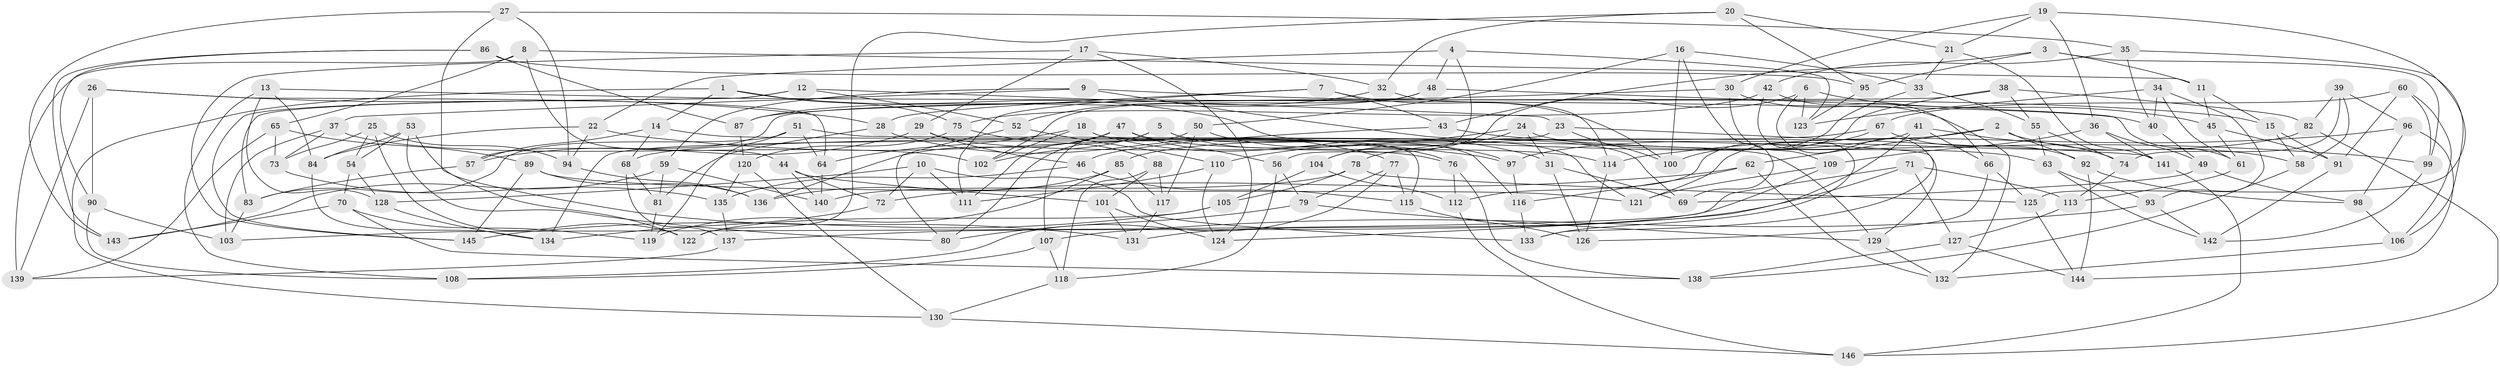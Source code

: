 // Generated by graph-tools (version 1.1) at 2025/56/03/09/25 04:56:48]
// undirected, 146 vertices, 292 edges
graph export_dot {
graph [start="1"]
  node [color=gray90,style=filled];
  1;
  2;
  3;
  4;
  5;
  6;
  7;
  8;
  9;
  10;
  11;
  12;
  13;
  14;
  15;
  16;
  17;
  18;
  19;
  20;
  21;
  22;
  23;
  24;
  25;
  26;
  27;
  28;
  29;
  30;
  31;
  32;
  33;
  34;
  35;
  36;
  37;
  38;
  39;
  40;
  41;
  42;
  43;
  44;
  45;
  46;
  47;
  48;
  49;
  50;
  51;
  52;
  53;
  54;
  55;
  56;
  57;
  58;
  59;
  60;
  61;
  62;
  63;
  64;
  65;
  66;
  67;
  68;
  69;
  70;
  71;
  72;
  73;
  74;
  75;
  76;
  77;
  78;
  79;
  80;
  81;
  82;
  83;
  84;
  85;
  86;
  87;
  88;
  89;
  90;
  91;
  92;
  93;
  94;
  95;
  96;
  97;
  98;
  99;
  100;
  101;
  102;
  103;
  104;
  105;
  106;
  107;
  108;
  109;
  110;
  111;
  112;
  113;
  114;
  115;
  116;
  117;
  118;
  119;
  120;
  121;
  122;
  123;
  124;
  125;
  126;
  127;
  128;
  129;
  130;
  131;
  132;
  133;
  134;
  135;
  136;
  137;
  138;
  139;
  140;
  141;
  142;
  143;
  144;
  145;
  146;
  1 -- 130;
  1 -- 121;
  1 -- 14;
  1 -- 75;
  2 -- 58;
  2 -- 92;
  2 -- 78;
  2 -- 62;
  3 -- 95;
  3 -- 11;
  3 -- 43;
  3 -- 99;
  4 -- 123;
  4 -- 22;
  4 -- 48;
  4 -- 56;
  5 -- 76;
  5 -- 102;
  5 -- 80;
  5 -- 116;
  6 -- 123;
  6 -- 45;
  6 -- 104;
  6 -- 133;
  7 -- 28;
  7 -- 111;
  7 -- 43;
  7 -- 100;
  8 -- 65;
  8 -- 11;
  8 -- 44;
  8 -- 139;
  9 -- 69;
  9 -- 15;
  9 -- 59;
  9 -- 37;
  10 -- 133;
  10 -- 128;
  10 -- 111;
  10 -- 72;
  11 -- 45;
  11 -- 15;
  12 -- 83;
  12 -- 145;
  12 -- 52;
  12 -- 23;
  13 -- 108;
  13 -- 128;
  13 -- 40;
  13 -- 84;
  14 -- 68;
  14 -- 57;
  14 -- 129;
  15 -- 91;
  15 -- 58;
  16 -- 100;
  16 -- 33;
  16 -- 69;
  16 -- 50;
  17 -- 124;
  17 -- 29;
  17 -- 145;
  17 -- 32;
  18 -- 102;
  18 -- 64;
  18 -- 115;
  18 -- 31;
  19 -- 21;
  19 -- 30;
  19 -- 125;
  19 -- 36;
  20 -- 32;
  20 -- 122;
  20 -- 21;
  20 -- 95;
  21 -- 141;
  21 -- 33;
  22 -- 84;
  22 -- 97;
  22 -- 94;
  23 -- 141;
  23 -- 100;
  23 -- 134;
  24 -- 63;
  24 -- 110;
  24 -- 31;
  24 -- 104;
  25 -- 54;
  25 -- 94;
  25 -- 122;
  25 -- 73;
  26 -- 64;
  26 -- 28;
  26 -- 90;
  26 -- 139;
  27 -- 94;
  27 -- 122;
  27 -- 35;
  27 -- 143;
  28 -- 81;
  28 -- 77;
  29 -- 57;
  29 -- 76;
  29 -- 46;
  30 -- 87;
  30 -- 132;
  30 -- 109;
  31 -- 126;
  31 -- 69;
  32 -- 52;
  32 -- 114;
  33 -- 100;
  33 -- 55;
  34 -- 61;
  34 -- 123;
  34 -- 40;
  34 -- 93;
  35 -- 42;
  35 -- 106;
  35 -- 40;
  36 -- 49;
  36 -- 141;
  36 -- 109;
  37 -- 73;
  37 -- 102;
  37 -- 103;
  38 -- 55;
  38 -- 57;
  38 -- 112;
  38 -- 82;
  39 -- 82;
  39 -- 74;
  39 -- 96;
  39 -- 58;
  40 -- 49;
  41 -- 85;
  41 -- 124;
  41 -- 66;
  41 -- 74;
  42 -- 133;
  42 -- 66;
  42 -- 75;
  43 -- 46;
  43 -- 99;
  44 -- 101;
  44 -- 72;
  44 -- 140;
  45 -- 61;
  45 -- 91;
  46 -- 135;
  46 -- 115;
  47 -- 111;
  47 -- 136;
  47 -- 56;
  47 -- 114;
  48 -- 61;
  48 -- 102;
  48 -- 87;
  49 -- 69;
  49 -- 98;
  50 -- 107;
  50 -- 97;
  50 -- 117;
  51 -- 83;
  51 -- 129;
  51 -- 64;
  51 -- 119;
  52 -- 110;
  52 -- 80;
  53 -- 84;
  53 -- 80;
  53 -- 131;
  53 -- 54;
  54 -- 70;
  54 -- 128;
  55 -- 74;
  55 -- 63;
  56 -- 118;
  56 -- 79;
  57 -- 83;
  58 -- 138;
  59 -- 140;
  59 -- 81;
  59 -- 143;
  60 -- 106;
  60 -- 91;
  60 -- 67;
  60 -- 99;
  61 -- 113;
  62 -- 72;
  62 -- 132;
  62 -- 116;
  63 -- 93;
  63 -- 142;
  64 -- 140;
  65 -- 73;
  65 -- 139;
  65 -- 89;
  66 -- 126;
  66 -- 125;
  67 -- 68;
  67 -- 121;
  67 -- 92;
  68 -- 81;
  68 -- 137;
  70 -- 138;
  70 -- 119;
  70 -- 143;
  71 -- 113;
  71 -- 103;
  71 -- 127;
  71 -- 137;
  72 -- 134;
  73 -- 135;
  74 -- 113;
  75 -- 120;
  75 -- 88;
  76 -- 112;
  76 -- 138;
  77 -- 115;
  77 -- 79;
  77 -- 108;
  78 -- 140;
  78 -- 125;
  78 -- 105;
  79 -- 80;
  79 -- 129;
  81 -- 119;
  82 -- 146;
  82 -- 97;
  83 -- 103;
  84 -- 134;
  85 -- 119;
  85 -- 136;
  85 -- 117;
  86 -- 87;
  86 -- 95;
  86 -- 143;
  86 -- 90;
  87 -- 120;
  88 -- 101;
  88 -- 118;
  88 -- 117;
  89 -- 121;
  89 -- 145;
  89 -- 136;
  90 -- 108;
  90 -- 103;
  91 -- 142;
  92 -- 144;
  92 -- 98;
  93 -- 142;
  93 -- 107;
  94 -- 136;
  95 -- 123;
  96 -- 144;
  96 -- 114;
  96 -- 98;
  97 -- 116;
  98 -- 106;
  99 -- 142;
  101 -- 124;
  101 -- 131;
  104 -- 105;
  104 -- 112;
  105 -- 122;
  105 -- 145;
  106 -- 132;
  107 -- 108;
  107 -- 118;
  109 -- 131;
  109 -- 121;
  110 -- 111;
  110 -- 124;
  112 -- 146;
  113 -- 127;
  114 -- 126;
  115 -- 126;
  116 -- 133;
  117 -- 131;
  118 -- 130;
  120 -- 130;
  120 -- 135;
  125 -- 144;
  127 -- 144;
  127 -- 138;
  128 -- 134;
  129 -- 132;
  130 -- 146;
  135 -- 137;
  137 -- 139;
  141 -- 146;
}
